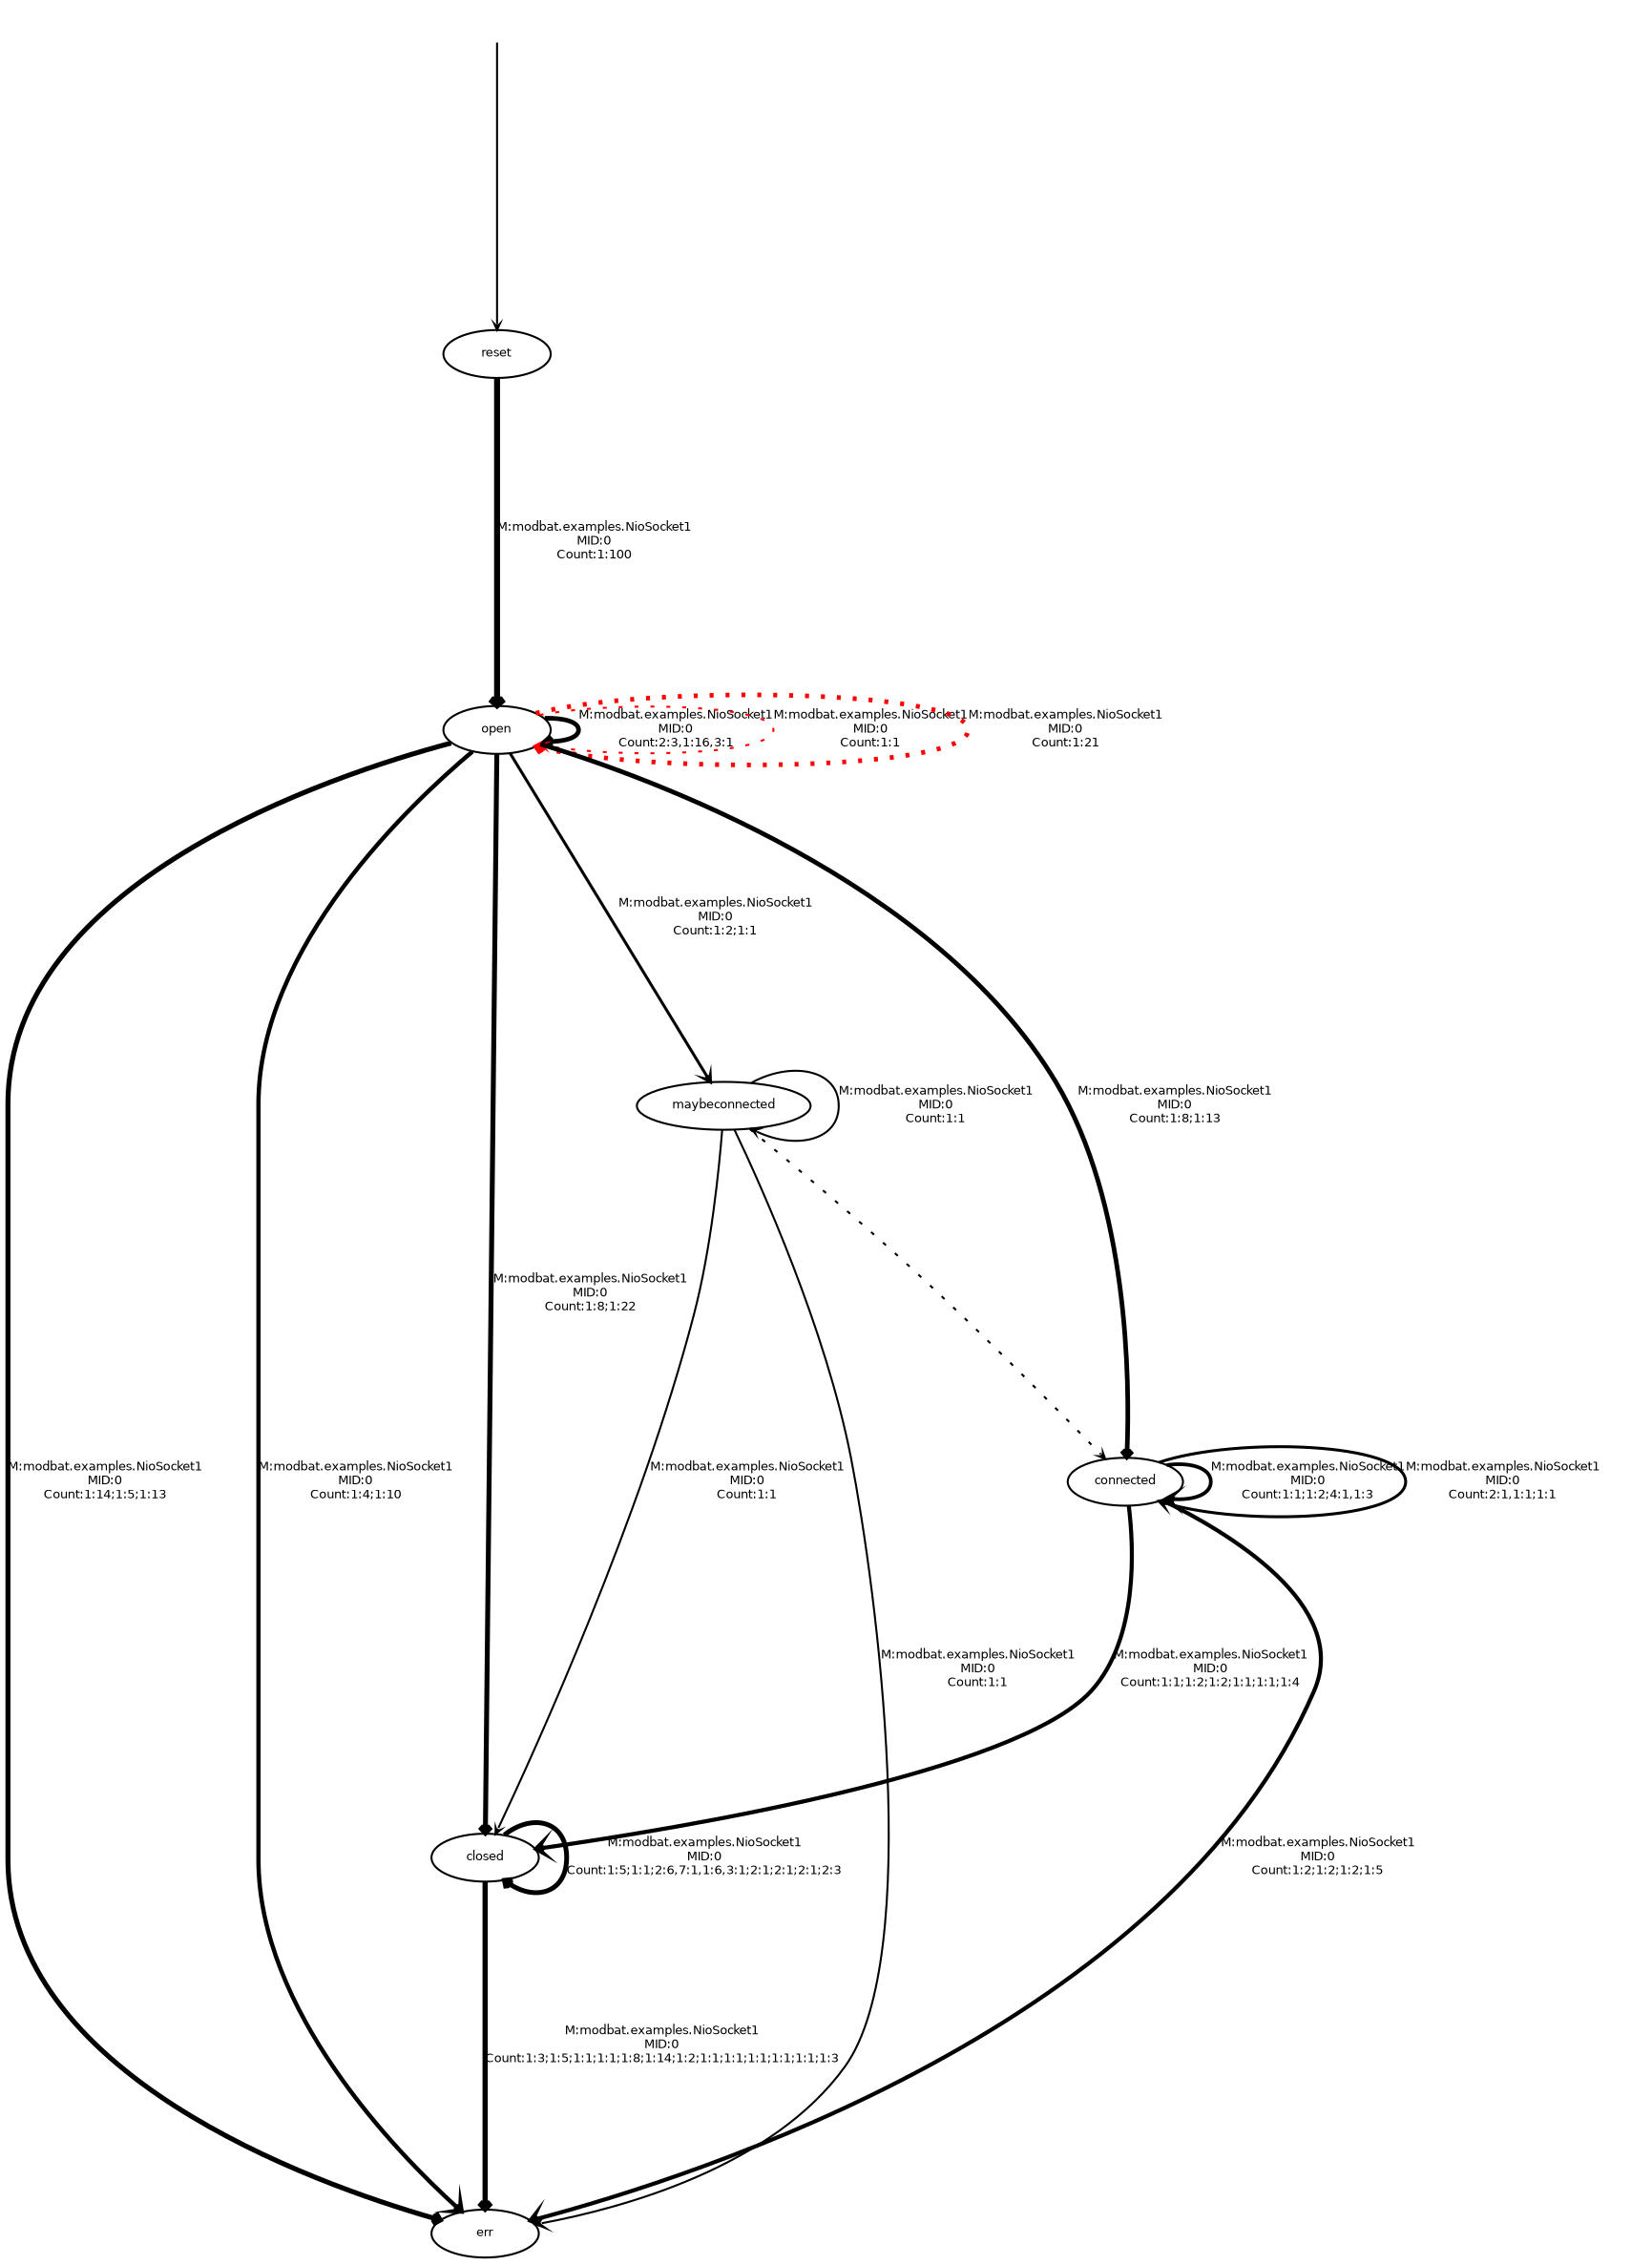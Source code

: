 digraph model {
  orientation = portrait;
  graph [ rankdir = "TB", ranksep="2", nodesep="0.2" ];
  node [ fontname = "Helvetica", fontsize="6.0", style=rounded, shape="ellipse", margin="0.07", height="0.1" ];
  edge [ fontname = "Helvetica", arrowsize=".3", arrowhead="vee", fontsize="6.0", margin="0.05" ];
None [shape=none, style=invis, width=0.1, height=0.1];
None->reset;
{rank = source; None}
reset->open[penwidth="3.0",label = "M:modbat.examples.NioSocket1\nMID:0\nCount:1:100"];
open->err[penwidth="2.5051499783199063",label = "M:modbat.examples.NioSocket1\nMID:0\nCount:1:14;1:5;1:13"];
open->open[penwidth="2.3010299956639813",label = "M:modbat.examples.NioSocket1\nMID:0\nCount:2:3,1:16,3:1"];
open->closed[penwidth="2.4771212547196626",label = "M:modbat.examples.NioSocket1\nMID:0\nCount:1:8;1:22"];
closed->err[penwidth="2.623249290397901",label = "M:modbat.examples.NioSocket1\nMID:0\nCount:1:3;1:5;1:1;1:1;1:8;1:14;1:2;1:1;1:1;1:1;1:1;1:1;1:3"];
closed->closed[penwidth="2.414973347970818",label = "M:modbat.examples.NioSocket1\nMID:0\nCount:1:5;1:1;2:6,7:1,1:6,3:1;2:1;2:1;2:1;2:3"];
open->maybeconnected[penwidth="1.4771212547196624",label = "M:modbat.examples.NioSocket1\nMID:0\nCount:1:2;1:1"];
maybeconnected->err[penwidth="1.0",label = "M:modbat.examples.NioSocket1\nMID:0\nCount:1:1"];
maybeconnected->closed[penwidth="1.0",label = "M:modbat.examples.NioSocket1\nMID:0\nCount:1:1"];
open->open[style=dotted, color=red,penwidth="1.0",label = "M:modbat.examples.NioSocket1\nMID:0\nCount:1:1"];
maybeconnected->maybeconnected[penwidth="1.0",label = "M:modbat.examples.NioSocket1\nMID:0\nCount:1:1"];
maybeconnected->connected[style=dotted];
connected->connected[penwidth="1.845098040014257",label = "M:modbat.examples.NioSocket1\nMID:0\nCount:1:1;1:2;4:1,1:3"];
connected->closed[penwidth="2.0413926851582254",label = "M:modbat.examples.NioSocket1\nMID:0\nCount:1:1;1:2;1:2;1:1;1:1;1:4"];
open->err[penwidth="2.146128035678238",label = "M:modbat.examples.NioSocket1\nMID:0\nCount:1:4;1:10"];
open->open[style=dotted, color=red,penwidth="2.3222192947339195",label = "M:modbat.examples.NioSocket1\nMID:0\nCount:1:21"];
open->connected[penwidth="2.3222192947339195",label = "M:modbat.examples.NioSocket1\nMID:0\nCount:1:8;1:13"];
connected->err[penwidth="2.0413926851582254",label = "M:modbat.examples.NioSocket1\nMID:0\nCount:1:2;1:2;1:2;1:5"];
connected->connected[penwidth="1.4771212547196624",label = "M:modbat.examples.NioSocket1\nMID:0\nCount:2:1,1:1;1:1"];
}
